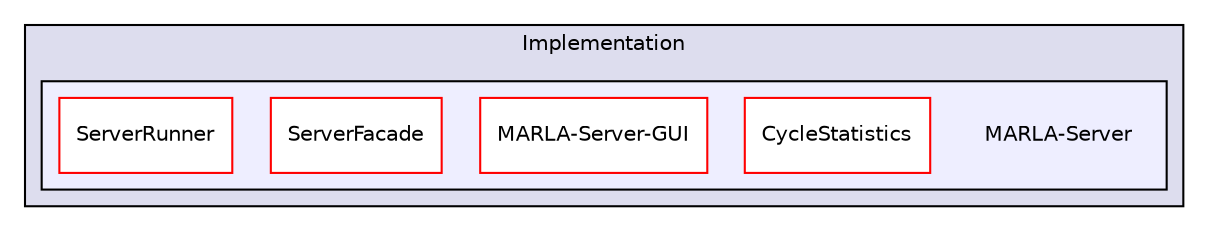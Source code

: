 digraph "D:/Work/Programmieren/Java/D-MARLA/Implementation/MARLA-Server" {
  compound=true
  node [ fontsize="10", fontname="Helvetica"];
  edge [ labelfontsize="10", labelfontname="Helvetica"];
  subgraph clusterdir_df0304752b06677cfa1dca6199f47c69 {
    graph [ bgcolor="#ddddee", pencolor="black", label="Implementation" fontname="Helvetica", fontsize="10", URL="dir_df0304752b06677cfa1dca6199f47c69.html"]
  subgraph clusterdir_df7ba0713187a0f813e54fe96bb624f3 {
    graph [ bgcolor="#eeeeff", pencolor="black", label="" URL="dir_df7ba0713187a0f813e54fe96bb624f3.html"];
    dir_df7ba0713187a0f813e54fe96bb624f3 [shape=plaintext label="MARLA-Server"];
    dir_0fb0c54f730eef74656dac91a1bc5cda [shape=box label="CycleStatistics" color="red" fillcolor="white" style="filled" URL="dir_0fb0c54f730eef74656dac91a1bc5cda.html"];
    dir_ab993efaec0bb10338fce3bfd166760c [shape=box label="MARLA-Server-GUI" color="red" fillcolor="white" style="filled" URL="dir_ab993efaec0bb10338fce3bfd166760c.html"];
    dir_0028c2d2bac0b35ed8f8d5132f3e4cae [shape=box label="ServerFacade" color="red" fillcolor="white" style="filled" URL="dir_0028c2d2bac0b35ed8f8d5132f3e4cae.html"];
    dir_87b3a2595eb58dfd31a2c4b79a77db9d [shape=box label="ServerRunner" color="red" fillcolor="white" style="filled" URL="dir_87b3a2595eb58dfd31a2c4b79a77db9d.html"];
  }
  }
}
